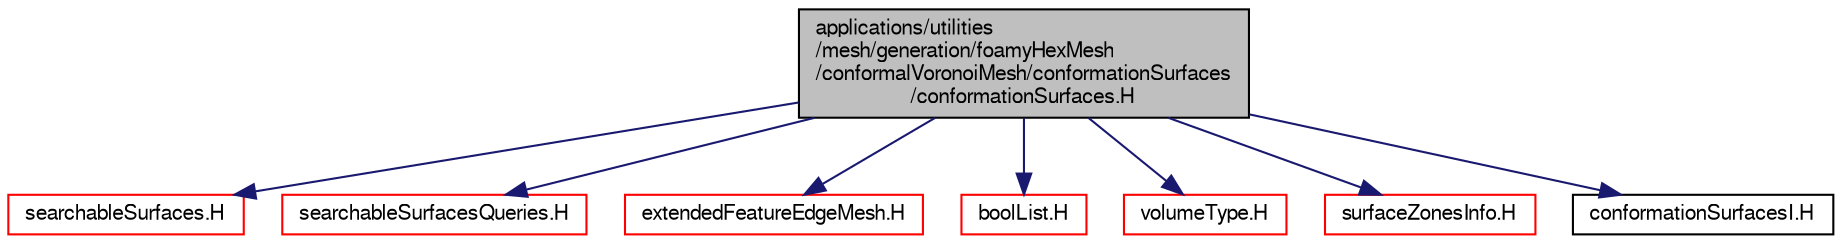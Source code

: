 digraph "applications/utilities/mesh/generation/foamyHexMesh/conformalVoronoiMesh/conformationSurfaces/conformationSurfaces.H"
{
  bgcolor="transparent";
  edge [fontname="FreeSans",fontsize="10",labelfontname="FreeSans",labelfontsize="10"];
  node [fontname="FreeSans",fontsize="10",shape=record];
  Node0 [label="applications/utilities\l/mesh/generation/foamyHexMesh\l/conformalVoronoiMesh/conformationSurfaces\l/conformationSurfaces.H",height=0.2,width=0.4,color="black", fillcolor="grey75", style="filled", fontcolor="black"];
  Node0 -> Node1 [color="midnightblue",fontsize="10",style="solid",fontname="FreeSans"];
  Node1 [label="searchableSurfaces.H",height=0.2,width=0.4,color="red",URL="$a07832.html"];
  Node0 -> Node166 [color="midnightblue",fontsize="10",style="solid",fontname="FreeSans"];
  Node166 [label="searchableSurfacesQueries.H",height=0.2,width=0.4,color="red",URL="$a07838.html"];
  Node0 -> Node167 [color="midnightblue",fontsize="10",style="solid",fontname="FreeSans"];
  Node167 [label="extendedFeatureEdgeMesh.H",height=0.2,width=0.4,color="red",URL="$a00992.html"];
  Node0 -> Node189 [color="midnightblue",fontsize="10",style="solid",fontname="FreeSans"];
  Node189 [label="boolList.H",height=0.2,width=0.4,color="red",URL="$a12152.html"];
  Node0 -> Node162 [color="midnightblue",fontsize="10",style="solid",fontname="FreeSans"];
  Node162 [label="volumeType.H",height=0.2,width=0.4,color="red",URL="$a08405.html"];
  Node0 -> Node192 [color="midnightblue",fontsize="10",style="solid",fontname="FreeSans"];
  Node192 [label="surfaceZonesInfo.H",height=0.2,width=0.4,color="red",URL="$a06962.html"];
  Node0 -> Node195 [color="midnightblue",fontsize="10",style="solid",fontname="FreeSans"];
  Node195 [label="conformationSurfacesI.H",height=0.2,width=0.4,color="black",URL="$a18278.html"];
}
